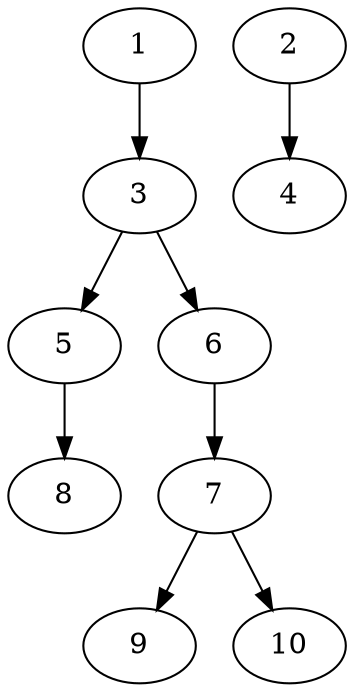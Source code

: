 // DAG (tier=1-easy, mode=data, n=10, ccr=0.317, fat=0.475, density=0.368, regular=0.698, jump=0.002, mindata=1048576, maxdata=8388608)
// DAG automatically generated by daggen at Sun Aug 24 16:33:33 2025
// /home/ermia/Project/Environments/daggen/bin/daggen --dot --ccr 0.317 --fat 0.475 --regular 0.698 --density 0.368 --jump 0.002 --mindata 1048576 --maxdata 8388608 -n 10 
digraph G {
  1 [size="3494978277901074432", alpha="0.10", expect_size="1747489138950537216"]
  1 -> 3 [size ="18424101076992"]
  2 [size="435851610078246976", alpha="0.02", expect_size="217925805039123488"]
  2 -> 4 [size ="471985037508608"]
  3 [size="8304553567951666", alpha="0.19", expect_size="4152276783975833"]
  3 -> 5 [size ="193676391219200"]
  3 -> 6 [size ="193676391219200"]
  4 [size="168700237080443224064", alpha="0.01", expect_size="84350118540221612032"]
  5 [size="632913055416594944", alpha="0.09", expect_size="316456527708297472"]
  5 -> 8 [size ="552008524234752"]
  6 [size="823107828063331", alpha="0.03", expect_size="411553914031665"]
  6 -> 7 [size ="53694640947200"]
  7 [size="28853603755218856", alpha="0.13", expect_size="14426801877609428"]
  7 -> 9 [size ="13572633526272"]
  7 -> 10 [size ="13572633526272"]
  8 [size="174152326764801312", alpha="0.07", expect_size="87076163382400656"]
  9 [size="437580152196202233856", alpha="0.16", expect_size="218790076098101116928"]
  10 [size="14899139358593384448", alpha="0.14", expect_size="7449569679296692224"]
}
